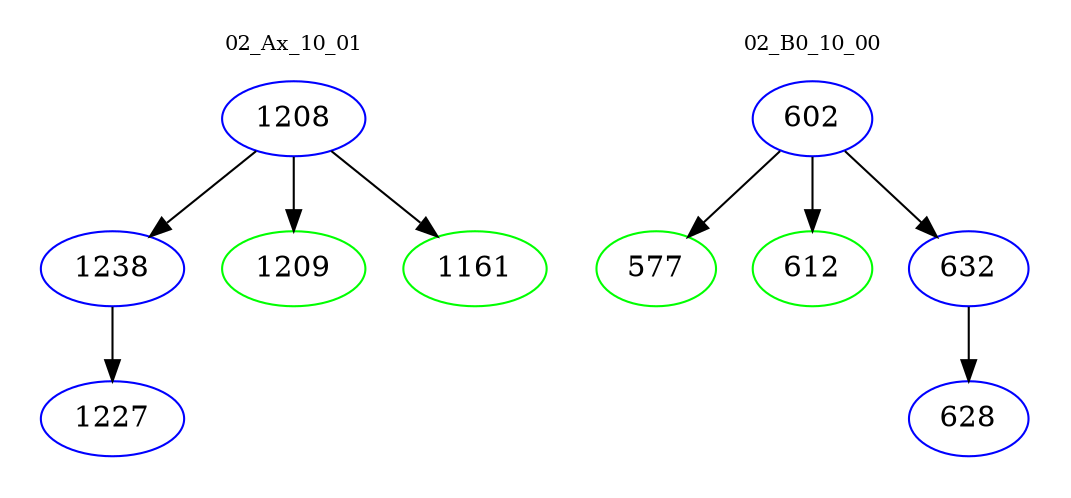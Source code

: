 digraph{
subgraph cluster_0 {
color = white
label = "02_Ax_10_01";
fontsize=10;
T0_1208 [label="1208", color="blue"]
T0_1208 -> T0_1238 [color="black"]
T0_1238 [label="1238", color="blue"]
T0_1238 -> T0_1227 [color="black"]
T0_1227 [label="1227", color="blue"]
T0_1208 -> T0_1209 [color="black"]
T0_1209 [label="1209", color="green"]
T0_1208 -> T0_1161 [color="black"]
T0_1161 [label="1161", color="green"]
}
subgraph cluster_1 {
color = white
label = "02_B0_10_00";
fontsize=10;
T1_602 [label="602", color="blue"]
T1_602 -> T1_577 [color="black"]
T1_577 [label="577", color="green"]
T1_602 -> T1_612 [color="black"]
T1_612 [label="612", color="green"]
T1_602 -> T1_632 [color="black"]
T1_632 [label="632", color="blue"]
T1_632 -> T1_628 [color="black"]
T1_628 [label="628", color="blue"]
}
}

